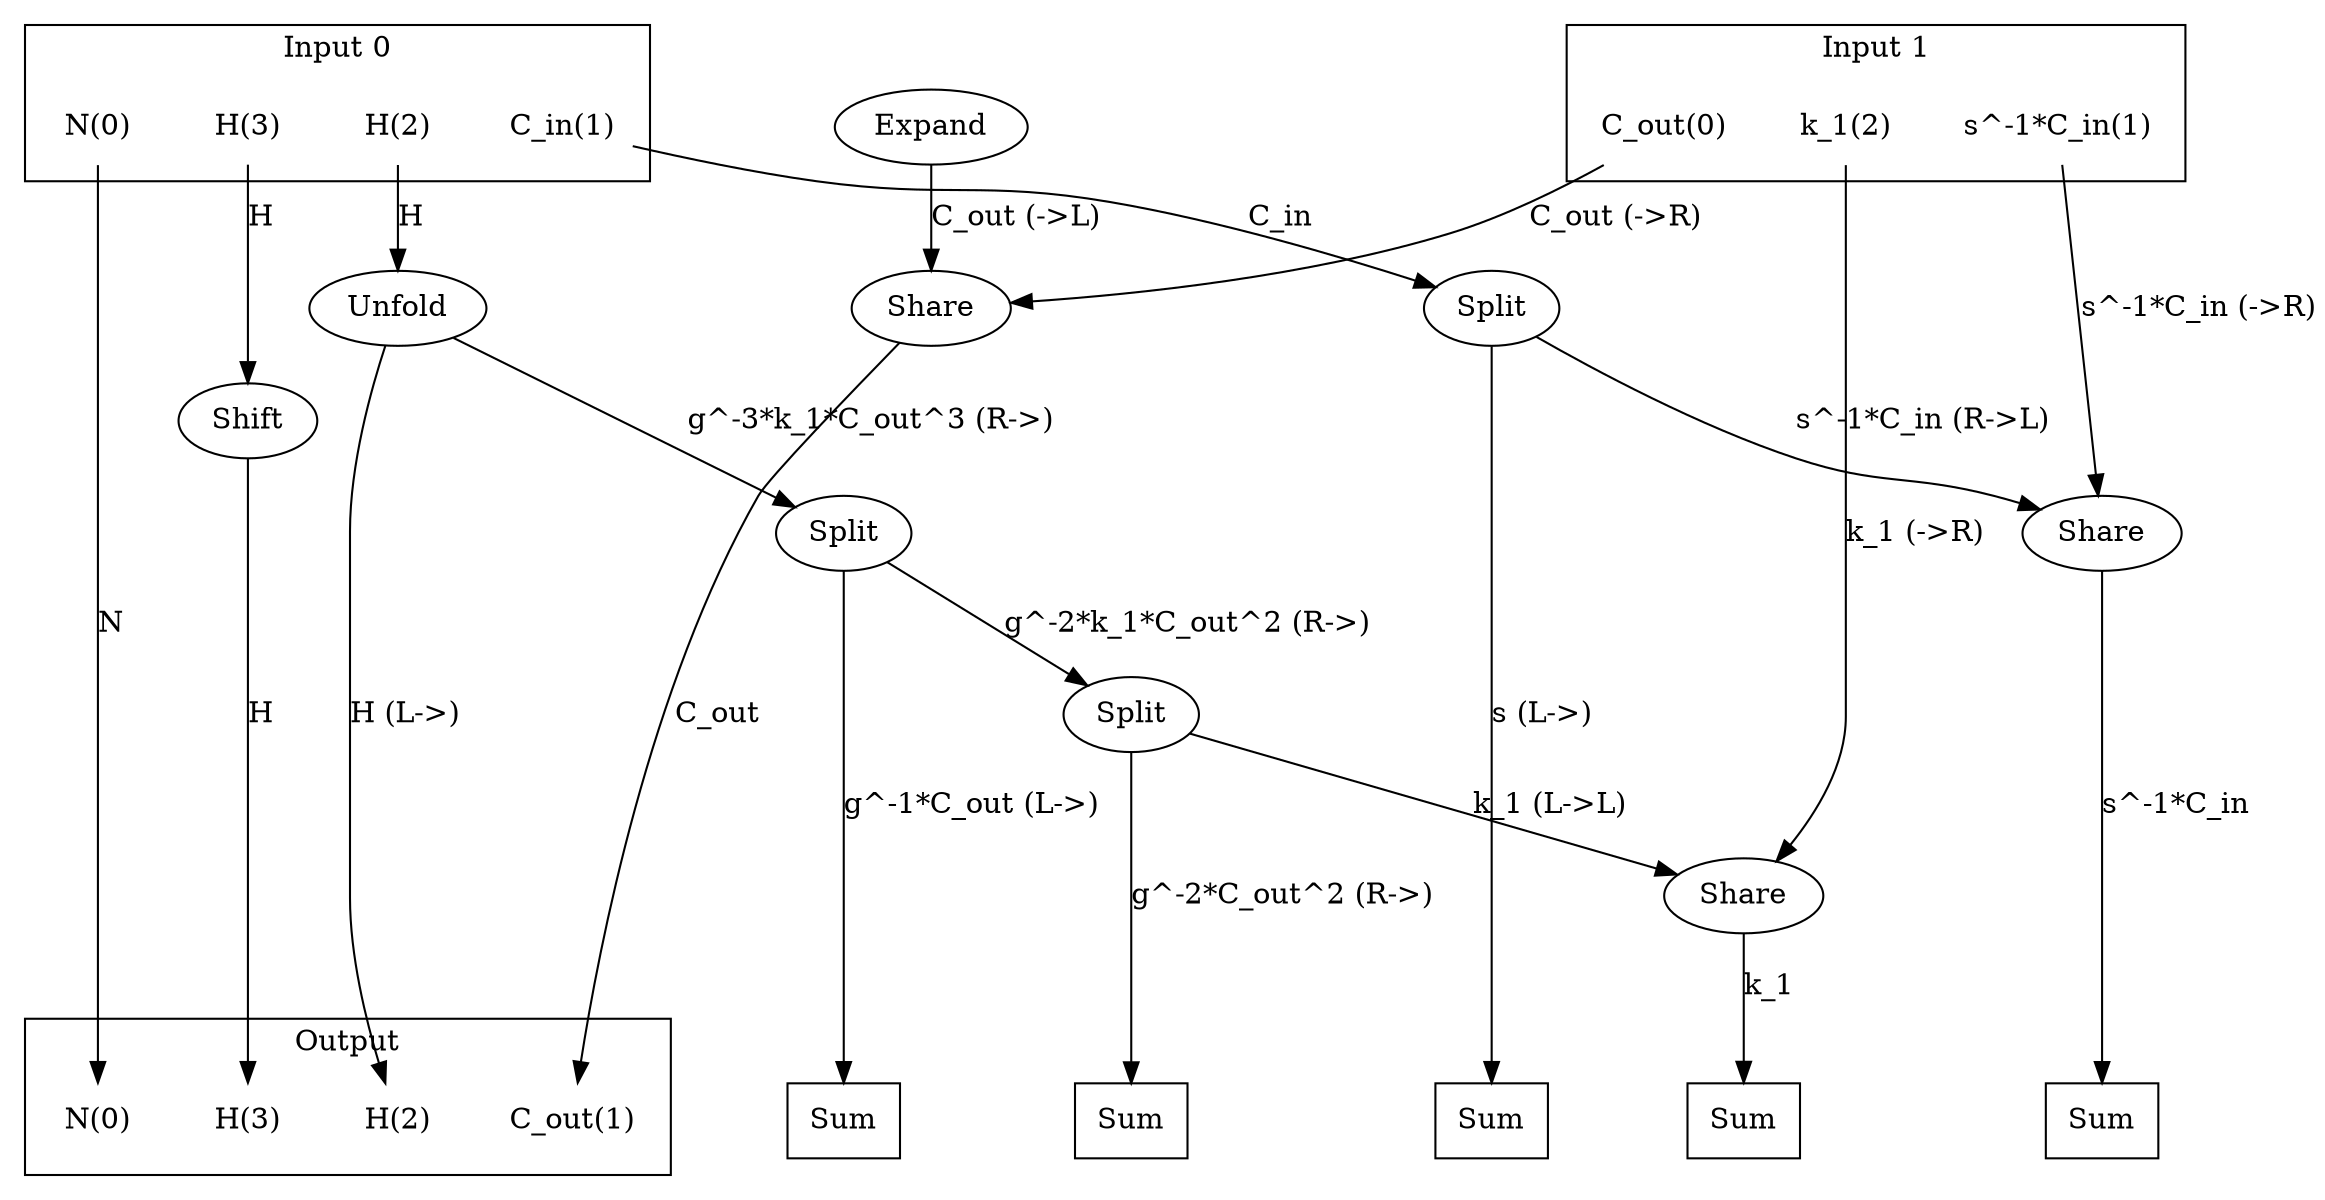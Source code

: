 digraph kernel_generated {
newrank = true;
op_0x560cbdcf2e70 [label="Shift"];
op_0x560cbdd00858 [label="Expand"];
op_0x560cbdd1d410 [label="Split"];
op_0x560cbdd1e480 [label="Unfold"];
op_0x560cbe2ee6a0 [label="Split"];
op_0x560cbe2ee790 [label="Split"];
op_0x560cbe30f300 [label="Share"];
op_0x560cbe30f350 [label="Share"];
op_0x560cbe30f3a0 [label="Share"];
reduce_0x7f5178002d30 [label="Sum", shape=box];
reduce_0x7f5178001998 [label="Sum", shape=box];
reduce_0x7f5178009a70 [label="Sum", shape=box];
reduce_0x7f517800c2b0 [label="Sum", shape=box];
reduce_0x7f51780055d0 [label="Sum", shape=box];
subgraph cluster_out {
label = "Output";
out_0 [label="N(0)", shape=none];
out_1 [label="C_out(1)", shape=none];
out_2 [label="H(2)", shape=none];
out_3 [label="H(3)", shape=none];
}
{ rank = same;
reduce_0x7f5178002d30;
reduce_0x7f5178001998;
reduce_0x7f5178009a70;
reduce_0x7f517800c2b0;
reduce_0x7f51780055d0;
out_0;
out_1;
out_2;
out_3;
}
subgraph cluster_in_0 {
label = "Input 0";
in_0_0 [label="N(0)", shape=none];
in_0_1 [label="C_in(1)", shape=none];
in_0_2 [label="H(2)", shape=none];
in_0_3 [label="H(3)", shape=none];
}
subgraph cluster_in_1 {
label = "Input 1";
in_1_0 [label="C_out(0)", shape=none];
in_1_1 [label="s^-1*C_in(1)", shape=none];
in_1_2 [label="k_1(2)", shape=none];
}
{ rank = same;
in_0_0;
in_0_1;
in_0_2;
in_0_3;
in_1_0;
in_1_1;
in_1_2;
}
in_0_0 -> out_0 [label="N"];
in_0_1 -> op_0x560cbe2ee6a0 [label="C_in"];
in_0_2 -> op_0x560cbdd1e480 [label="H"];
in_0_3 -> op_0x560cbdcf2e70 [label="H"];
in_1_0 -> op_0x560cbe30f300 [label="C_out (->R)"];
in_1_1 -> op_0x560cbe30f350 [label="s^-1*C_in (->R)"];
in_1_2 -> op_0x560cbe30f3a0 [label="k_1 (->R)"];
op_0x560cbe2ee790 -> op_0x560cbdd1d410 [label="g^-2*k_1*C_out^2 (R->)"];
op_0x560cbe30f300 -> out_1 [label="C_out"];
op_0x560cbdd1e480 -> out_2 [label="H (L->)"];
op_0x560cbdcf2e70 -> out_3 [label="H"];
op_0x560cbdd1e480 -> op_0x560cbe2ee790 [label="g^-3*k_1*C_out^3 (R->)"];
op_0x560cbdd00858 -> op_0x560cbe30f300 [label="C_out (->L)"];
op_0x560cbe2ee6a0 -> op_0x560cbe30f350 [label="s^-1*C_in (R->L)"];
op_0x560cbdd1d410 -> op_0x560cbe30f3a0 [label="k_1 (L->L)"];
op_0x560cbe30f3a0 -> reduce_0x7f5178001998 [label="k_1"];
op_0x560cbe2ee6a0 -> reduce_0x7f5178002d30 [label="s (L->)"];
op_0x560cbe30f350 -> reduce_0x7f51780055d0 [label="s^-1*C_in"];
op_0x560cbe2ee790 -> reduce_0x7f5178009a70 [label="g^-1*C_out (L->)"];
op_0x560cbdd1d410 -> reduce_0x7f517800c2b0 [label="g^-2*C_out^2 (R->)"];
}
